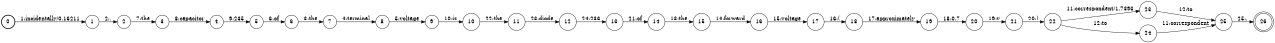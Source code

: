 digraph FST {
rankdir = LR;
size = "8.5,11";
label = "";
center = 1;
orientation = Portrait;
ranksep = "0.4";
nodesep = "0.25";
0 [label = "0", shape = circle, style = bold, fontsize = 14]
	0 -> 1 [label = "1:incidentally/0.16211", fontsize = 14];
1 [label = "1", shape = circle, style = solid, fontsize = 14]
	1 -> 2 [label = "2:,", fontsize = 14];
2 [label = "2", shape = circle, style = solid, fontsize = 14]
	2 -> 3 [label = "7:the", fontsize = 14];
3 [label = "3", shape = circle, style = solid, fontsize = 14]
	3 -> 4 [label = "8:capacitor", fontsize = 14];
4 [label = "4", shape = circle, style = solid, fontsize = 14]
	4 -> 5 [label = "9:235", fontsize = 14];
5 [label = "5", shape = circle, style = solid, fontsize = 14]
	5 -> 6 [label = "6:of", fontsize = 14];
6 [label = "6", shape = circle, style = solid, fontsize = 14]
	6 -> 7 [label = "3:the", fontsize = 14];
7 [label = "7", shape = circle, style = solid, fontsize = 14]
	7 -> 8 [label = "4:terminal", fontsize = 14];
8 [label = "8", shape = circle, style = solid, fontsize = 14]
	8 -> 9 [label = "5:voltage", fontsize = 14];
9 [label = "9", shape = circle, style = solid, fontsize = 14]
	9 -> 10 [label = "10:is", fontsize = 14];
10 [label = "10", shape = circle, style = solid, fontsize = 14]
	10 -> 11 [label = "22:the", fontsize = 14];
11 [label = "11", shape = circle, style = solid, fontsize = 14]
	11 -> 12 [label = "23:diode", fontsize = 14];
12 [label = "12", shape = circle, style = solid, fontsize = 14]
	12 -> 13 [label = "24:236", fontsize = 14];
13 [label = "13", shape = circle, style = solid, fontsize = 14]
	13 -> 14 [label = "21:of", fontsize = 14];
14 [label = "14", shape = circle, style = solid, fontsize = 14]
	14 -> 15 [label = "13:the", fontsize = 14];
15 [label = "15", shape = circle, style = solid, fontsize = 14]
	15 -> 16 [label = "14:forward", fontsize = 14];
16 [label = "16", shape = circle, style = solid, fontsize = 14]
	16 -> 17 [label = "15:voltage", fontsize = 14];
17 [label = "17", shape = circle, style = solid, fontsize = 14]
	17 -> 18 [label = "16:(", fontsize = 14];
18 [label = "18", shape = circle, style = solid, fontsize = 14]
	18 -> 19 [label = "17:approximately", fontsize = 14];
19 [label = "19", shape = circle, style = solid, fontsize = 14]
	19 -> 20 [label = "18:0.7", fontsize = 14];
20 [label = "20", shape = circle, style = solid, fontsize = 14]
	20 -> 21 [label = "19:v", fontsize = 14];
21 [label = "21", shape = circle, style = solid, fontsize = 14]
	21 -> 22 [label = "20:)", fontsize = 14];
22 [label = "22", shape = circle, style = solid, fontsize = 14]
	22 -> 23 [label = "11:correspondent/1.7393", fontsize = 14];
	22 -> 24 [label = "12:to", fontsize = 14];
23 [label = "23", shape = circle, style = solid, fontsize = 14]
	23 -> 25 [label = "12:to", fontsize = 14];
24 [label = "24", shape = circle, style = solid, fontsize = 14]
	24 -> 25 [label = "11:correspondent", fontsize = 14];
25 [label = "25", shape = circle, style = solid, fontsize = 14]
	25 -> 26 [label = "25:.", fontsize = 14];
26 [label = "26", shape = doublecircle, style = solid, fontsize = 14]
}
